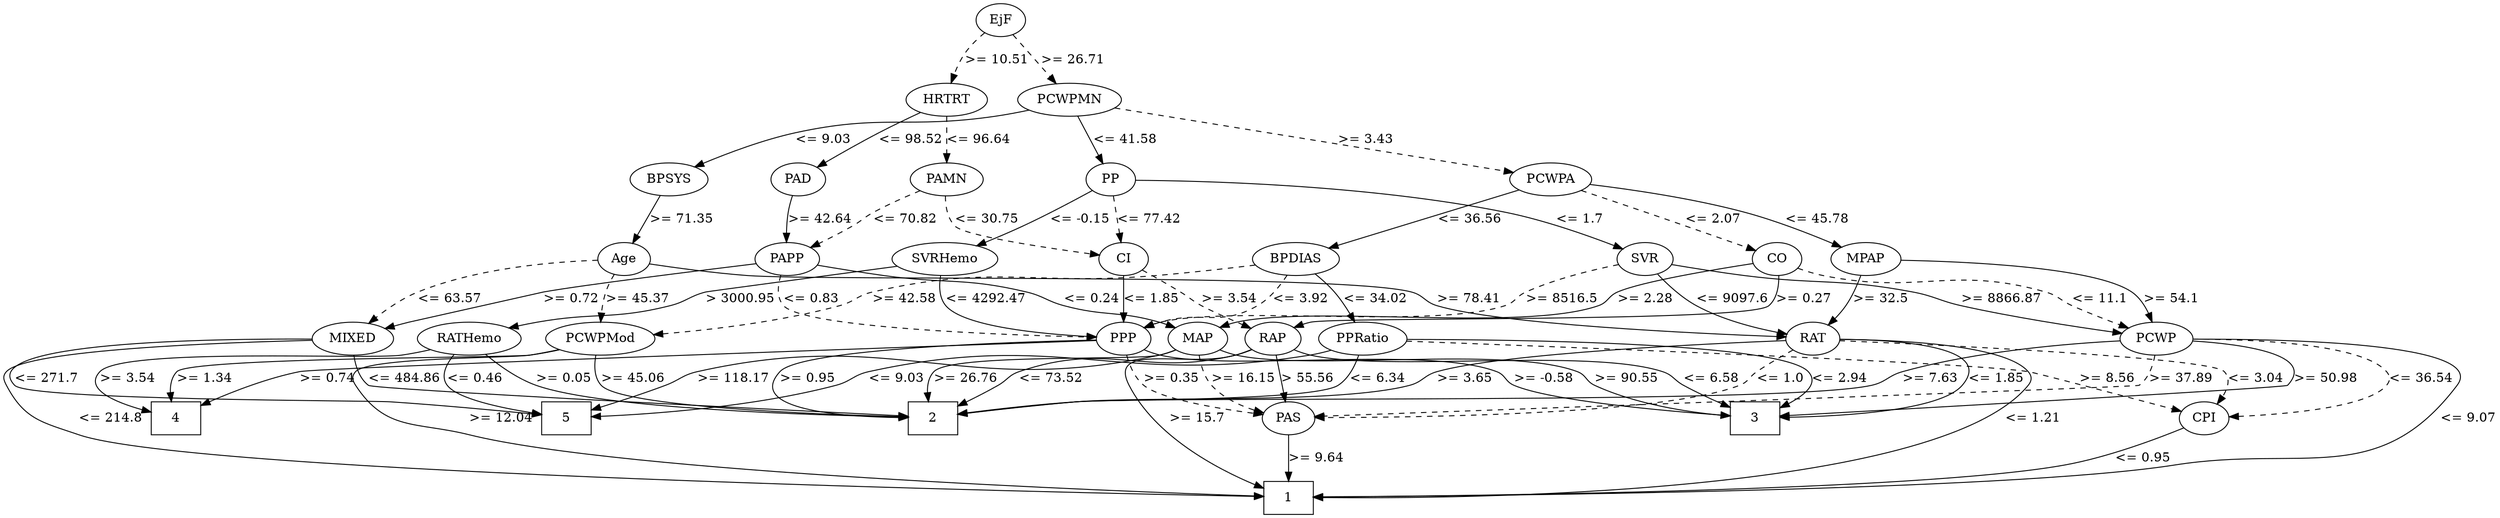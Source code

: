 strict digraph G {
	graph [bb="0,0,2213,558"];
	node [label="\N"];
	1	[height=0.5,
		pos="1622,18",
		shape=box,
		width=0.75];
	2	[height=0.5,
		pos="1185,105",
		shape=box,
		width=0.75];
	3	[height=0.5,
		pos="1483,105",
		shape=box,
		width=0.75];
	4	[height=0.5,
		pos="159.05,105",
		shape=box,
		width=0.75];
	5	[height=0.5,
		pos="336.05,105",
		shape=box,
		width=0.75];
	RAP	[height=0.5,
		pos="1049,192",
		width=0.77778];
	RAP -> 1	[label=">= 15.7",
		lp="662.55,105",
		op=">=",
		param=15.7,
		pos="e,1594.9,19.726 1025.1,182.51 1014.8,179.24 1002.4,175.84 991.05,174 962.67,169.42 494.01,176.67 474.05,156 469.41,151.2 469.67,\
146.03 474.05,141 548.77,55.1 1395.2,25.576 1584.6,20.022",
		style=solid];
	RAP -> 2	[label="<= 73.52",
		lp="1199,148.5",
		op="<=",
		param=73.52,
		pos="e,1181.4,123.01 1077.1,188.92 1102.3,185.66 1139.1,177.33 1163,156 1170,149.84 1174.8,141.09 1178.2,132.63",
		style=solid];
	RAP -> 3	[label="<= 6.58",
		lp="1426.5,148.5",
		op="<=",
		param=6.58,
		pos="e,1455.9,116.06 1077.1,190.08 1147.4,187.46 1329.4,178.63 1385,156 1395,151.95 1394.8,146.56 1404,141 1417.3,133.02 1432.7,125.8 \
1446.3,120.01",
		style=solid];
	PAS	[height=0.5,
		pos="941.05,105",
		width=0.75];
	RAP -> PAS	[label="> 55.56",
		lp="930.55,148.5",
		op=">",
		param=55.56,
		pos="e,923.66,118.84 1024.3,183.34 1014.1,180.28 1002,176.81 991.05,174 954.9,164.75 932.43,185.07 909.05,156 901.5,146.62 907.5,135.39 \
916.26,125.96",
		style=solid];
	PAS -> 1	[label=">= 9.64",
		lp="1344.5,61.5",
		op=">=",
		param=9.64,
		pos="e,1594.7,22.409 967.32,100.72 1072.3,87.617 1461.9,38.995 1584.7,23.663",
		style=solid];
	PAD	[height=0.5,
		pos="786.05,366",
		width=0.79437];
	PAPP	[height=0.5,
		pos="761.05,279",
		width=0.88889];
	PAD -> PAPP	[label=">= 42.64",
		lp="762.05,322.5",
		op=">=",
		param=42.64,
		pos="e,745.7,294.94 763.16,355.12 752.89,349.39 741.82,341.09 736.05,330 731.52,321.31 734.45,311.7 739.66,303.25",
		style=solid];
	MAP	[height=0.5,
		pos="951.05,192",
		width=0.84854];
	PAPP -> MAP	[label="<= 0.24",
		lp="852.55,235.5",
		op="<=",
		param=0.24,
		pos="e,922.15,198.41 779.6,264.05 798.14,250.19 824.63,230.65 830.05,228 856.18,215.24 887.82,206.29 912.19,200.64",
		style=solid];
	PPP	[height=0.5,
		pos="768.05,192",
		width=0.75];
	PAPP -> PPP	[label="<= 0.83",
		lp="784.55,235.5",
		op="<=",
		param=0.83,
		pos="e,764.6,210.02 760.76,260.84 760.75,251.17 761.01,238.89 762.05,228 762.29,225.42 762.62,222.75 762.99,220.08",
		style=dashed];
	MIXED	[height=0.5,
		pos="682.05,192",
		width=1.125];
	PAPP -> MIXED	[label=">= 0.72",
		lp="735.55,235.5",
		op=">=",
		param=0.72,
		pos="e,690.37,209.87 740.03,265.27 731.07,259.23 720.9,251.47 713.05,243 706.38,235.82 700.36,227 695.44,218.78",
		style=solid];
	PAMN	[height=0.5,
		pos="935.05,366",
		width=1.0139];
	PAMN -> PAPP	[label="<= 70.82",
		lp="837.05,322.5",
		op="<=",
		param=70.82,
		pos="e,773.41,296.14 900.3,360.07 874.35,355.27 838.74,346.23 811.05,330 799.46,323.21 788.65,313.09 780.06,303.74",
		style=dashed];
	CI	[height=0.5,
		pos="962.05,279",
		width=0.75];
	PAMN -> CI	[label="<= 30.75",
		lp="976.05,322.5",
		op="<=",
		param=30.75,
		pos="e,956.68,296.89 940.51,347.8 944.27,335.97 949.33,320.03 953.6,306.58",
		style=dashed];
	CI -> RAP	[label=">= 3.54",
		lp="988.55,235.5",
		op=">=",
		param=3.54,
		pos="e,1024.2,200.32 959.21,260.73 958.46,250.32 959.31,237.32 966.05,228 972.19,219.5 994.66,210.31 1014.7,203.47",
		style=dashed];
	CI -> PPP	[label="<= 1.85",
		lp="926.55,235.5",
		op="<=",
		param=1.85,
		pos="e,792.8,199.53 943.29,265.71 926.06,254.79 899.55,238.91 875.05,228 851.57,217.55 823.98,208.6 802.7,202.37",
		style=solid];
	PCWP	[height=0.5,
		pos="2007,192",
		width=0.97491];
	PCWP -> 1	[label="<= 9.07",
		lp="2190.5,105",
		op="<=",
		param=9.07,
		pos="e,1649.2,20.454 2042.1,189.44 2089.9,186.49 2171.6,178.25 2190,156 2194.3,150.86 2194.2,146.21 2190,141 2123.1,57.054 1774.8,28.361 \
1659.3,21.075",
		style=solid];
	PCWP -> 2	[label=">= 7.63",
		lp="2008.5,148.5",
		op=">=",
		param=7.63,
		pos="e,1212.2,108.03 1999.6,174.33 1993.5,162.74 1983.6,148.14 1970,141 1944.3,127.47 1476.1,124.44 1447,123 1366.9,119.02 1273.2,112.48 \
1222.4,108.78",
		style=solid];
	PCWP -> 3	[label=">= 50.98",
		lp="2084,148.5",
		op=">=",
		param=50.98,
		pos="e,1510.4,110.8 2031.3,178.8 2048.4,168.64 2066.3,153.8 2054,141 2036.6,122.8 1625.2,125.32 1600,123 1573.3,120.53 1543.3,116.14 \
1520.4,112.44",
		style=solid];
	PCWP -> PAS	[label=">= 37.89",
		lp="1133,148.5",
		op=">=",
		param=37.89,
		pos="e,967.7,108.83 1972.9,187.31 1934.8,183.33 1871.1,177.14 1816,174 1737.4,169.5 1181.2,182.79 1107,156 1096.9,152.34 1097.7,145.69 \
1088,141 1052.8,123.92 1008.6,114.85 977.94,110.27",
		style=dashed];
	CPI	[height=0.5,
		pos="1872,105",
		width=0.75];
	PCWP -> CPI	[label="<= 36.54",
		lp="2160,148.5",
		op="<=",
		param=36.54,
		pos="e,1899.3,105.42 2041.6,188.45 2086.4,183.88 2155.8,171.69 2129,141 2101,108.87 1973.7,105.13 1909.4,105.35",
		style=dashed];
	CPI -> 1	[label="<= 0.95",
		lp="1783.5,61.5",
		op="<=",
		param=0.95,
		pos="e,1649.1,28.187 1848.5,96.003 1804.8,81.133 1710.7,49.134 1658.6,31.425",
		style=solid];
	PCWPMod	[height=0.5,
		pos="1475,192",
		width=1.4444];
	PCWPMod -> 1	[label=">= 12.04",
		lp="1711,105",
		op=">=",
		param=12.04,
		pos="e,1643.3,36.144 1519.2,182.17 1571,171.8 1650,156 1650,156 1667.6,146.23 1673.6,141.71 1681,123 1686.9,108.12 1686.6,101.99 1681,\
87 1674.8,70.266 1662.4,54.922 1650.5,43.06",
		style=solid];
	PCWPMod -> 2	[label=">= 45.06",
		lp="1490,148.5",
		op=">=",
		param=45.06,
		pos="e,1212.1,106.24 1472,173.93 1469.1,162.76 1463.5,148.85 1453,141 1417.4,114.28 1287.1,107.94 1222.3,106.45",
		style=solid];
	PCWPMod -> 4	[label=">= 1.34",
		lp="202.55,148.5",
		op=">=",
		param=1.34,
		pos="e,161.47,123.42 1424.1,188.39 1349.8,184.66 1207.3,177.85 1086,174 1060.9,173.2 200.87,170.14 180.05,156 172.24,150.7 167.32,141.88 \
164.23,133.11",
		style=solid];
	PCWPA	[height=0.5,
		pos="1545,366",
		width=1.1555];
	CO	[height=0.5,
		pos="1623,279",
		width=0.75];
	PCWPA -> CO	[label="<= 2.07",
		lp="1622.5,322.5",
		op="<=",
		param=2.07,
		pos="e,1613.8,296.22 1566.3,350.16 1573.9,344.34 1582.3,337.3 1589,330 1596.1,322.43 1602.7,313.29 1608.2,304.91",
		style=dashed];
	BPDIAS	[height=0.5,
		pos="1462,279",
		width=1.1735];
	PCWPA -> BPDIAS	[label="<= 36.56",
		lp="1499,322.5",
		op="<=",
		param=36.56,
		pos="e,1462.2,297.34 1510.7,355.55 1497.1,350.16 1482.5,342.01 1473,330 1468,323.59 1465.2,315.35 1463.6,307.42",
		style=solid];
	MPAP	[height=0.5,
		pos="1703,279",
		width=0.97491];
	PCWPA -> MPAP	[label="<= 45.78",
		lp="1694,322.5",
		op="<=",
		param=45.78,
		pos="e,1689.3,295.87 1581.3,356.84 1602.1,351.2 1628.1,342.45 1649,330 1661.2,322.79 1672.9,312.5 1682.3,303.12",
		style=solid];
	CO -> RAP	[label=">= 0.27",
		lp="1641.5,235.5",
		op=">=",
		param=0.27,
		pos="e,1077,194.31 1623,260.91 1622,249.74 1618.7,235.82 1609,228 1598.9,219.78 1211.7,200.72 1087.2,194.79",
		style=solid];
	CO -> PCWP	[label="<= 11.1",
		lp="1957.5,235.5",
		op="<=",
		param=11.1,
		pos="e,1981.1,204.16 1643.1,266.93 1648.2,264.58 1653.7,262.4 1659,261 1769.4,232.15 1808.2,282.84 1915,243 1925.5,239.12 1925.6,233.79 \
1935,228 1946.7,220.92 1959.9,214.13 1971.9,208.46",
		style=dashed];
	CO -> MAP	[label=">= 2.28",
		lp="1440.5,235.5",
		op=">=",
		param=2.28,
		pos="e,977.18,201.67 1602.6,266.89 1597.6,264.6 1592.2,262.46 1587,261 1514.3,240.59 1490.9,262.88 1418,243 1402.5,238.76 1400.7,231.79 \
1385,228 1223.7,188.96 1175.9,236.44 1012,210 1003.8,208.67 995.05,206.63 986.85,204.41",
		style=solid];
	BPDIAS -> PCWPMod	[label=">= 42.58",
		lp="1495,235.5",
		op=">=",
		param=42.58,
		pos="e,1472.4,210.18 1464.7,260.8 1466.5,249.16 1468.8,233.55 1470.9,220.24",
		style=dashed];
	BPDIAS -> PPP	[label="<= 3.92",
		lp="1206.5,235.5",
		op="<=",
		param=3.92,
		pos="e,794.36,196.5 1419.7,278.5 1364,277.87 1263.7,272.23 1184,243 1172.6,238.8 1172.6,231.9 1161,228 1108.3,210.22 966.49,215.29 911.05,\
210 874.69,206.53 833.27,201.49 804.4,197.79",
		style=dashed];
	PPRatio	[height=0.5,
		pos="1767,192",
		width=1.1013];
	BPDIAS -> PPRatio	[label="<= 34.02",
		lp="1777,235.5",
		op="<=",
		param=34.02,
		pos="e,1761.6,209.89 1492.7,266.44 1499.4,264.33 1506.4,262.36 1513,261 1562,251.03 1694.6,269.33 1737,243 1746,237.45 1752.6,228.17 \
1757.3,219.1",
		style=solid];
	MPAP -> PCWP	[label=">= 54.1",
		lp="2018.5,235.5",
		op=">=",
		param=54.1,
		pos="e,2003.7,210.11 1738.3,277.78 1804.8,276.71 1945.7,271.09 1984,243 1991.8,237.34 1997,228.45 2000.4,219.72",
		style=solid];
	RAT	[height=0.5,
		pos="1596,192",
		width=0.76389];
	MPAP -> RAT	[label=">= 32.5",
		lp="1710.5,235.5",
		op=">=",
		param=32.5,
		pos="e,1621.6,199.16 1697.5,260.84 1693.3,250.21 1686.6,236.93 1677,228 1664.3,216.1 1646.8,207.86 1631.4,202.37",
		style=solid];
	PCWPMN	[height=0.5,
		pos="1076,453",
		width=1.3902];
	PCWPMN -> PCWPA	[label=">= 3.43",
		lp="1360.5,409.5",
		op=">=",
		param=3.43,
		pos="e,1507.2,373.85 1119.7,444.08 1207.8,428.13 1405.8,392.24 1497.2,375.68",
		style=dashed];
	BPSYS	[height=0.5,
		pos="1113,366",
		width=1.0471];
	PCWPMN -> BPSYS	[label="<= 9.03",
		lp="1118.5,409.5",
		op="<=",
		param=9.03,
		pos="e,1105.7,383.89 1083.5,434.8 1088.7,422.85 1095.8,406.72 1101.6,393.18",
		style=solid];
	PP	[height=0.5,
		pos="1030,366",
		width=0.75];
	PCWPMN -> PP	[label="<= 41.58",
		lp="1062,409.5",
		op="<=",
		param=41.58,
		pos="e,1029.1,384.11 1053.1,436.91 1046.6,431.43 1040.1,424.67 1036,417 1032.4,410.09 1030.6,401.91 1029.7,394.19",
		style=solid];
	Age	[height=0.5,
		pos="1110,279",
		width=0.75];
	BPSYS -> Age	[label=">= 71.35",
		lp="1137,322.5",
		op=">=",
		param=71.35,
		pos="e,1110.7,297.18 1112.4,347.8 1112,336.16 1111.5,320.55 1111,307.24",
		style=solid];
	PP -> CI	[label="<= 77.42",
		lp="1041,322.5",
		op="<=",
		param=77.42,
		pos="e,980.8,292.01 1024.2,348.17 1020.1,337.92 1014,324.94 1006,315 1001.2,308.91 995.09,303.22 988.99,298.27",
		style=dashed];
	SVRHemo	[height=0.5,
		pos="605.05,279",
		width=1.3902];
	PP -> SVRHemo	[label="<= -0.15",
		lp="917.55,322.5",
		op="<=",
		param=-0.15,
		pos="e,650.07,286.89 1006.8,356.24 998.73,353.37 989.56,350.34 981.05,348 942.55,337.43 930.78,343.04 893.05,330 878.96,325.13 877.31,\
319.33 863.05,315 801.75,296.41 783.51,305.68 720.05,297 700.47,294.32 679.05,291.2 660.05,288.38",
		style=solid];
	SVR	[height=0.5,
		pos="1550,279",
		width=0.77778];
	PP -> SVR	[label="<= 1.7",
		lp="1557,322.5",
		op="<=",
		param=1.7,
		pos="e,1546.3,296.96 1050.1,353.81 1055.1,351.47 1060.7,349.32 1066,348 1115.6,335.86 1482.2,357.68 1525,330 1533.4,324.59 1539.1,315.46 \
1542.9,306.47",
		style=solid];
	MAP -> 2	[label=">= 26.76",
		lp="1062,148.5",
		op=">=",
		param=26.76,
		pos="e,1157.8,109.5 972.76,179.19 984.75,172.55 999.84,164.02 1013,156 1023.5,149.66 1024.8,145.8 1036,141 1072.5,125.41 1117,116.11 \
1147.9,111.05",
		style=solid];
	MAP -> 3	[label=">= 90.55",
		lp="1355,148.5",
		op=">=",
		param=90.55,
		pos="e,1456,108.49 977.19,182.4 987.88,179.23 1000.4,175.94 1012,174 1077.5,163.03 1248.1,179.64 1310,156 1320.1,152.17 1319.3,145.64 \
1329,141 1366.5,123.1 1413.5,114.13 1445.7,109.79",
		style=solid];
	MAP -> 5	[label=">= 118.17",
		lp="404.05,148.5",
		op=">=",
		param=118.17,
		pos="e,344.37,123.15 921.54,186.94 891.91,183.02 844.9,177.21 804.05,174 756.48,170.26 417.47,177.83 375.05,156 364.66,150.66 356.18,\
141.15 349.82,131.86",
		style=solid];
	MAP -> PAS	[label=">= 16.15",
		lp="860.05,148.5",
		op=">=",
		param=16.15,
		pos="e,914.44,108.54 920.48,191.29 892.93,189.72 853.8,182.53 834.05,156 813.47,128.37 865.98,115.47 904.51,109.87",
		style=dashed];
	PPP -> 2	[label=">= 0.95",
		lp="803.55,148.5",
		op=">=",
		param=0.95,
		pos="e,1157.7,108.26 767.79,173.53 768.64,162.49 771.73,148.87 781.05,141 782.79,139.53 1047.6,117.41 1147.5,109.11",
		style=solid];
	PPP -> 3	[label=">= -0.58",
		lp="1281.5,148.5",
		op=">=",
		param=-0.58,
		pos="e,1455.9,107.25 794.35,187.38 823,183.55 870.2,177.58 911.05,174 981.56,167.82 1160.9,175.16 1229,156 1242.6,152.18 1243.7,145.48 \
1257,141 1321.3,119.5 1400.4,111.11 1445.9,107.91",
		style=solid];
	PPP -> 4	[label=">= 0.74",
		lp="118.55,148.5",
		op=">=",
		param=0.74,
		pos="e,131.97,117.67 747.83,179.94 742.52,177.54 736.69,175.32 731.05,174 696.68,165.97 120.65,181.31 96.046,156 91.399,151.22 92.665,\
146.75 96.046,141 99.383,135.33 110.61,128.41 122.69,122.22",
		style=solid];
	PPP -> PAS	[label=">= 0.35",
		lp="503.55,148.5",
		op=">=",
		param=0.35,
		pos="e,914,105.97 747.39,179.94 742.19,177.59 736.52,175.41 731.05,174 704.07,167.08 500.02,176.39 481.05,156 476.5,151.12 476.51,145.89 \
481.05,141 509.57,110.23 799.62,106.38 903.93,106",
		style=dashed];
	SVRHemo -> PPP	[label="<= 4292.47",
		lp="666.55,235.5",
		op="<=",
		param=4292.47,
		pos="e,747.27,203.63 610.64,261.01 615.19,249.89 622.73,235.98 634.05,228 669.88,202.73 689.25,223.25 731.05,210 733.32,209.28 735.64,\
208.45 737.95,207.56",
		style=solid];
	RATHemo	[height=0.5,
		pos="304.05,192",
		width=1.375];
	SVRHemo -> RATHemo	[label="> 3000.95",
		lp="501.55,235.5",
		op=">",
		param=3000.95,
		pos="e,341.86,203.68 566.92,267.23 512.19,251.78 411.39,223.31 351.77,206.48",
		style=solid];
	RATHemo -> 2	[label=">= 0.05",
		lp="670.55,148.5",
		op=">=",
		param=0.05,
		pos="e,1157.8,108.46 352.12,187.43 409.93,182.63 509.73,172.7 594.05,156 618.48,151.16 623.47,145.04 648.05,141 792.55,117.26 830.94,\
132.97 977.05,123 1036.7,118.93 1106,113.04 1147.6,109.37",
		style=solid];
	RATHemo -> 4	[label=">= 3.54",
		lp="50.546,148.5",
		op=">=",
		param=3.54,
		pos="e,131.97,118.1 255.54,188.28 180.37,183.57 42.815,172.76 28.046,156 -15.698,106.36 -23.081,165.92 118.05,123 119.47,122.57 120.92,\
122.1 122.38,121.61",
		style=solid];
	RATHemo -> 5	[label="<= 0.46",
		lp="254.55,148.5",
		op="<=",
		param=0.46,
		pos="e,308.77,106.8 265.93,180.34 242.64,171.82 219.52,158.43 232.05,141 247.15,119.98 275.53,111.41 298.82,108",
		style=solid];
	MIXED -> 1	[label="<= 214.8",
		lp="97.046,105",
		op="<=",
		param=214.8,
		pos="e,1594.9,19.135 641.74,188.88 509.19,181.88 94.897,159.71 89.046,156 62.282,139.03 49.156,109.92 71.046,87 124.99,30.519 1353.1,\
20.569 1584.6,19.194",
		style=solid];
	MIXED -> 2	[label="<= 484.86",
		lp="739.05,148.5",
		op="<=",
		param=484.86,
		pos="e,1157.8,108.35 686.83,174.09 691,162.7 698.27,148.44 710.05,141 735.18,125.11 947.39,125.21 977.05,123 1036.7,118.55 1105.9,112.77 \
1147.6,109.22",
		style=solid];
	MIXED -> 5	[label="<= 271.7",
		lp="326.05,148.5",
		op="<=",
		param=271.7,
		pos="e,311.39,123.18 641.6,190.31 548.01,188.29 322.74,180.87 300.05,156 292.85,148.12 296.73,138.78 304.15,130.33",
		style=solid];
	Age -> PCWPMod	[label=">= 45.37",
		lp="1135,235.5",
		op=">=",
		param=45.37,
		pos="e,1423.2,194.17 1104.4,261.1 1101.9,250.3 1101.1,236.74 1109,228 1129.1,205.99 1314,197.48 1413,194.47",
		style=dashed];
	Age -> MIXED	[label="<= 63.57",
		lp="1071,235.5",
		op="<=",
		param=63.57,
		pos="e,711.57,204.47 1089.8,266.56 1065.8,253.18 1026.9,232.33 1011,228 891.16,195.33 853.92,234.21 732.05,210 728.57,209.31 725,208.44 \
721.45,207.46",
		style=dashed];
	Age -> RAT	[label=">= 78.41",
		lp="1359,235.5",
		op=">=",
		param=78.41,
		pos="e,1572.1,200.91 1136.9,276.73 1176.1,274.12 1251,266.27 1310,243 1321.4,238.52 1321.5,231.99 1333,228 1418.6,198.38 1447,226.42 \
1536,210 1544.7,208.41 1553.9,206.11 1562.4,203.72",
		style=solid];
	PPRatio -> 2	[label="<= 6.34",
		lp="1715.5,148.5",
		op="<=",
		param=6.34,
		pos="e,1212.3,107.8 1742.3,177.59 1719.2,165.74 1683.3,149.12 1650,141 1629.4,135.95 1329,115.59 1222.3,108.47",
		style=solid];
	PPRatio -> 3	[label="<= 2.94",
		lp="1876.5,148.5",
		op="<=",
		param=2.94,
		pos="e,1510.4,110.55 1801.9,183.26 1832.1,175.03 1868.2,160.52 1850,141 1831.1,120.61 1627.7,126 1600,123 1573.3,120.1 1543.3,115.72 \
1520.4,112.13",
		style=solid];
	PPRatio -> 5	[label="<= 9.03",
		lp="567.55,148.5",
		op="<=",
		param=9.03,
		pos="e,363.3,111.3 1730.2,185.22 1703.3,181.28 1666,176.36 1633,174 1572.7,169.69 601.99,176.3 545.05,156 534.91,152.39 535.86,145.41 \
526.05,141 484.46,122.31 469.88,131.28 425.05,123 408.04,119.86 389.23,116.28 373.3,113.22",
		style=solid];
	PPRatio -> CPI	[label=">= 8.56",
		lp="1943.5,148.5",
		op=">=",
		param=8.56,
		pos="e,1893.2,116.52 1805.5,187.47 1845.5,182.9 1904.2,173.38 1918,156 1927.5,144.15 1915.9,131.61 1902,122.05",
		style=dashed];
	HRTRT	[height=0.5,
		pos="935.05,453",
		width=1.1013];
	HRTRT -> PAD	[label="<= 98.52",
		lp="896.05,409.5",
		op="<=",
		param=98.52,
		pos="e,806.67,378.76 911.44,438.53 885.49,423.73 843.75,399.92 815.64,383.88",
		style=solid];
	HRTRT -> PAMN	[label="<= 96.64",
		lp="961.05,409.5",
		op="<=",
		param=96.64,
		pos="e,935.05,384.18 935.05,434.8 935.05,423.16 935.05,407.55 935.05,394.24",
		style=dashed];
	RAT -> 1	[label="<= 1.21",
		lp="1658.5,105",
		op="<=",
		param=1.21,
		pos="e,1621.7,36.282 1619.3,182.25 1630.8,176.62 1643.5,168.07 1650,156 1653.2,150.14 1652.2,147.31 1650,141 1646.8,131.41 1640,132.34 \
1636,123 1625.7,98.426 1622.6,67.978 1621.9,46.393",
		style=solid];
	RAT -> 2	[label=">= 3.65",
		lp="1566.5,148.5",
		op=">=",
		param=3.65,
		pos="e,1212.2,107.18 1578.4,177.96 1560,164.65 1532.2,145.36 1520,141 1465.9,121.68 1297.5,111.4 1222.1,107.66",
		style=solid];
	RAT -> 3	[label="<= 1.85",
		lp="1623.5,148.5",
		op="<=",
		param=1.85,
		pos="e,1510.1,105.89 1600.7,174.14 1602.6,163.62 1602.9,150.36 1596,141 1578.8,117.61 1546.1,109.38 1520.3,106.7",
		style=solid];
	RAT -> PAS	[label="<= 1.0",
		lp="990.05,148.5",
		op="<=",
		param=1.0,
		pos="e,946.42,123.07 1572.1,182.77 1561.2,179.41 1548.1,175.88 1536,174 1474,164.37 1025.2,187.81 971.05,156 961.98,150.67 955.33,141.43 \
950.63,132.33",
		style=dashed];
	RAT -> CPI	[label="<= 3.04",
		lp="1827.5,148.5",
		op="<=",
		param=3.04,
		pos="e,1850.9,116.37 1622.7,187.29 1667,180.92 1753.5,167.48 1782,156 1793.4,151.45 1794.5,147.17 1805,141 1816.9,134.04 1830.3,126.91 \
1842,120.91",
		style=dashed];
	SVR -> PCWP	[label=">= 8866.87",
		lp="1878.5,235.5",
		op=">=",
		param=8866.87,
		pos="e,1974.3,198.6 1571.1,266.8 1576.2,264.52 1581.7,262.4 1587,261 1681.9,236.14 1711.4,264.83 1807,243 1825.2,238.87 1828.3,233.32 \
1846,228 1885.5,216.2 1931.5,206.61 1964.2,200.47",
		style=solid];
	SVR -> PPP	[label=">= 8516.5",
		lp="1277,235.5",
		op=">=",
		param=8516.5,
		pos="e,794.35,196.62 1529,266.75 1523.9,264.47 1518.4,262.36 1513,261 1398.6,231.88 1358.2,285.47 1248,243 1238,239.13 1239.1,231.81 \
1229,228 1162.9,202.91 981.56,216.18 911.05,210 874.67,206.81 833.25,201.73 804.39,197.95",
		style=dashed];
	SVR -> RAT	[label="<= 9097.6",
		lp="1580,235.5",
		op="<=",
		param=9097.6,
		pos="e,1575,203.75 1546.9,260.92 1545.8,250.83 1546,238.09 1551,228 1554.6,220.94 1560.3,214.89 1566.5,209.89",
		style=solid];
	EjF	[height=0.5,
		pos="988.05,540",
		width=0.75];
	EjF -> PCWPMN	[label=">= 26.71",
		lp="1063,496.5",
		op=">=",
		param=26.71,
		pos="e,1059.2,470.23 1003,524.58 1016.4,511.64 1036.3,492.4 1051.9,477.28",
		style=dashed];
	EjF -> HRTRT	[label=">= 10.51",
		lp="990.05,496.5",
		op=">=",
		param=10.51,
		pos="e,945.33,470.5 978.08,523.01 970.4,510.7 959.65,493.46 950.81,479.28",
		style=dashed];
}
